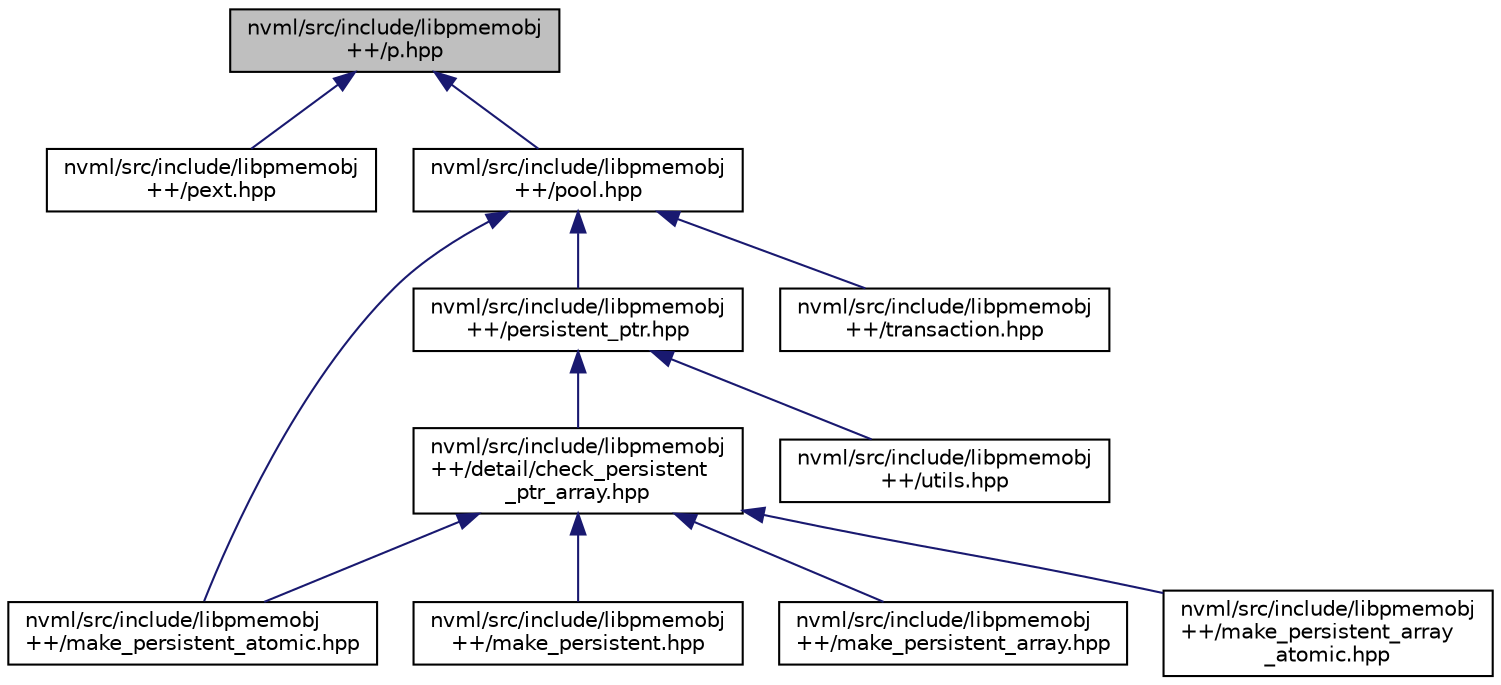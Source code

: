 digraph "nvml/src/include/libpmemobj++/p.hpp"
{
  edge [fontname="Helvetica",fontsize="10",labelfontname="Helvetica",labelfontsize="10"];
  node [fontname="Helvetica",fontsize="10",shape=record];
  Node1 [label="nvml/src/include/libpmemobj\l++/p.hpp",height=0.2,width=0.4,color="black", fillcolor="grey75", style="filled", fontcolor="black"];
  Node1 -> Node2 [dir="back",color="midnightblue",fontsize="10",style="solid",fontname="Helvetica"];
  Node2 [label="nvml/src/include/libpmemobj\l++/pext.hpp",height=0.2,width=0.4,color="black", fillcolor="white", style="filled",URL="$pext_8hpp.html",tooltip="Convenience extensions for the resides on pmem property template. "];
  Node1 -> Node3 [dir="back",color="midnightblue",fontsize="10",style="solid",fontname="Helvetica"];
  Node3 [label="nvml/src/include/libpmemobj\l++/pool.hpp",height=0.2,width=0.4,color="black", fillcolor="white", style="filled",URL="$pool_8hpp.html",tooltip="C++ pmemobj pool. "];
  Node3 -> Node4 [dir="back",color="midnightblue",fontsize="10",style="solid",fontname="Helvetica"];
  Node4 [label="nvml/src/include/libpmemobj\l++/make_persistent_atomic.hpp",height=0.2,width=0.4,color="black", fillcolor="white", style="filled",URL="$make__persistent__atomic_8hpp.html",tooltip="Persistent_ptr atomic allocation functions for objects. "];
  Node3 -> Node5 [dir="back",color="midnightblue",fontsize="10",style="solid",fontname="Helvetica"];
  Node5 [label="nvml/src/include/libpmemobj\l++/persistent_ptr.hpp",height=0.2,width=0.4,color="black", fillcolor="white", style="filled",URL="$persistent__ptr_8hpp.html",tooltip="Persistent smart pointer. "];
  Node5 -> Node6 [dir="back",color="midnightblue",fontsize="10",style="solid",fontname="Helvetica"];
  Node6 [label="nvml/src/include/libpmemobj\l++/detail/check_persistent\l_ptr_array.hpp",height=0.2,width=0.4,color="black", fillcolor="white", style="filled",URL="$check__persistent__ptr__array_8hpp.html",tooltip="Compile time type check for make_persistent. "];
  Node6 -> Node7 [dir="back",color="midnightblue",fontsize="10",style="solid",fontname="Helvetica"];
  Node7 [label="nvml/src/include/libpmemobj\l++/make_persistent.hpp",height=0.2,width=0.4,color="black", fillcolor="white", style="filled",URL="$make__persistent_8hpp.html",tooltip="Persistent_ptr transactional allocation functions for objects. "];
  Node6 -> Node8 [dir="back",color="midnightblue",fontsize="10",style="solid",fontname="Helvetica"];
  Node8 [label="nvml/src/include/libpmemobj\l++/make_persistent_array.hpp",height=0.2,width=0.4,color="black", fillcolor="white", style="filled",URL="$make__persistent__array_8hpp.html",tooltip="Persistent_ptr allocation functions for arrays. "];
  Node6 -> Node9 [dir="back",color="midnightblue",fontsize="10",style="solid",fontname="Helvetica"];
  Node9 [label="nvml/src/include/libpmemobj\l++/make_persistent_array\l_atomic.hpp",height=0.2,width=0.4,color="black", fillcolor="white", style="filled",URL="$make__persistent__array__atomic_8hpp.html",tooltip="Atomic persistent_ptr allocation functions for arrays. "];
  Node6 -> Node4 [dir="back",color="midnightblue",fontsize="10",style="solid",fontname="Helvetica"];
  Node5 -> Node10 [dir="back",color="midnightblue",fontsize="10",style="solid",fontname="Helvetica"];
  Node10 [label="nvml/src/include/libpmemobj\l++/utils.hpp",height=0.2,width=0.4,color="black", fillcolor="white", style="filled",URL="$utils_8hpp.html",tooltip="Libpmemobj C++ utils. "];
  Node3 -> Node11 [dir="back",color="midnightblue",fontsize="10",style="solid",fontname="Helvetica"];
  Node11 [label="nvml/src/include/libpmemobj\l++/transaction.hpp",height=0.2,width=0.4,color="black", fillcolor="white", style="filled",URL="$transaction_8hpp.html",tooltip="C++ pmemobj transactions. "];
}
